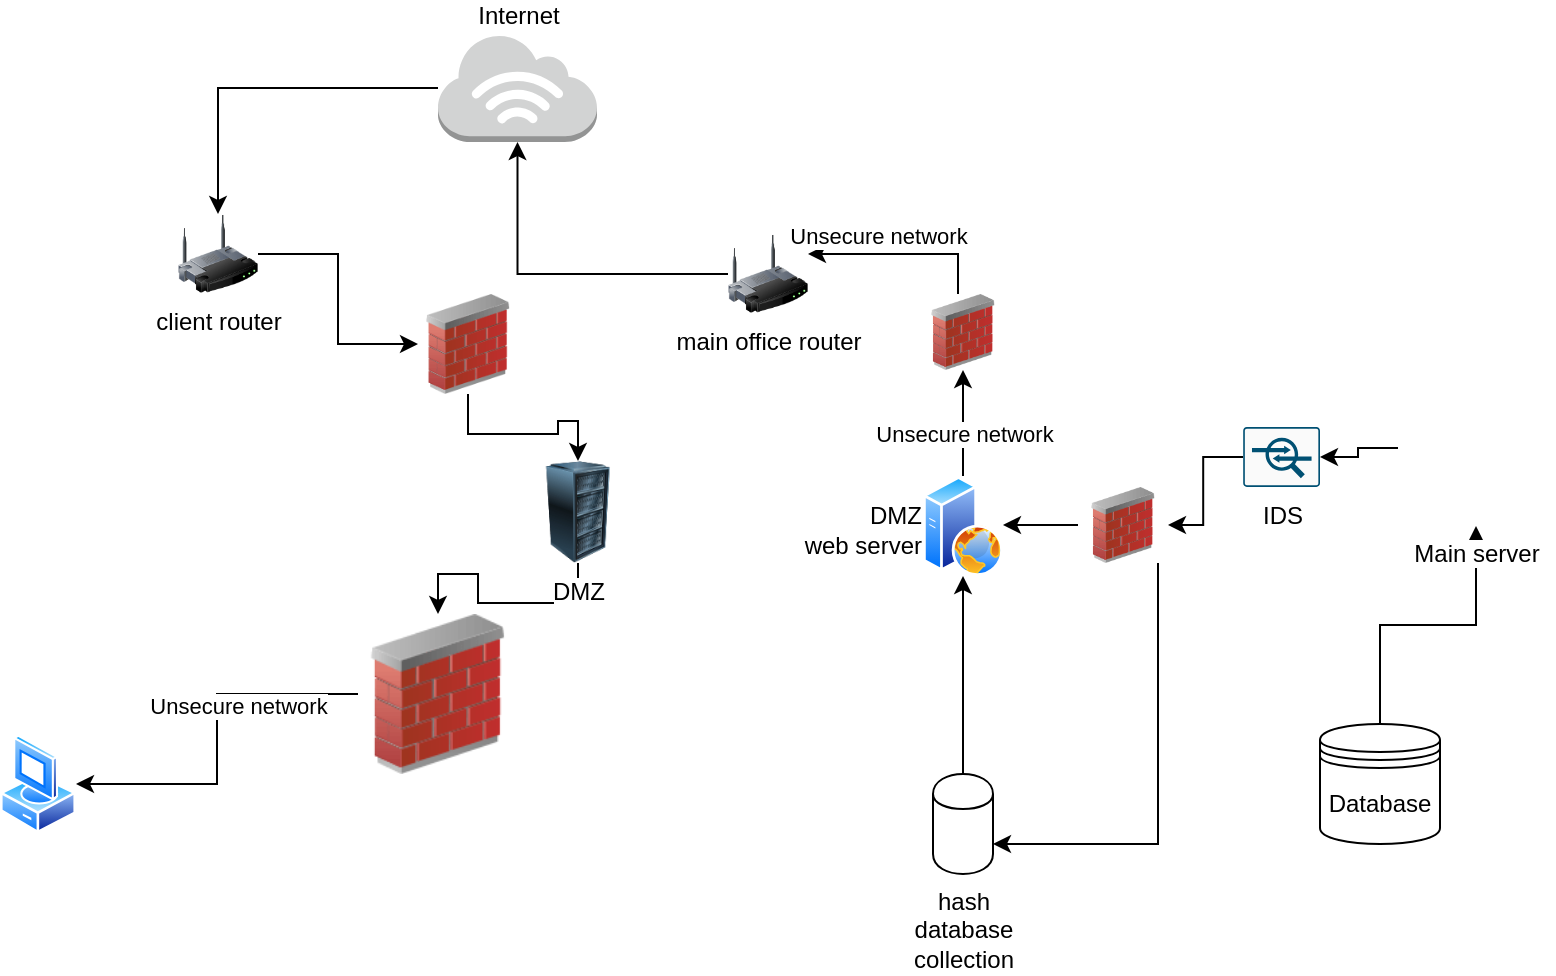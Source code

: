 <mxfile version="13.2.3" type="device"><diagram id="ZnDlUoKFqXpn-vaYtYUQ" name="Page-1"><mxGraphModel dx="2272" dy="800" grid="1" gridSize="10" guides="1" tooltips="1" connect="1" arrows="1" fold="1" page="1" pageScale="1" pageWidth="850" pageHeight="1100" math="0" shadow="0"><root><mxCell id="0"/><mxCell id="1" parent="0"/><mxCell id="E3sxaYDDyseFAgQ-YkL6-18" style="edgeStyle=orthogonalEdgeStyle;rounded=0;orthogonalLoop=1;jettySize=auto;html=1;" parent="1" source="E3sxaYDDyseFAgQ-YkL6-1" target="E3sxaYDDyseFAgQ-YkL6-3" edge="1"><mxGeometry relative="1" as="geometry"/></mxCell><mxCell id="E3sxaYDDyseFAgQ-YkL6-1" value="Database&lt;br&gt;" style="shape=datastore;whiteSpace=wrap;html=1;verticalAlign=middle;" parent="1" vertex="1"><mxGeometry x="-149" y="465" width="60" height="60" as="geometry"/></mxCell><mxCell id="E3sxaYDDyseFAgQ-YkL6-8" style="edgeStyle=orthogonalEdgeStyle;rounded=0;orthogonalLoop=1;jettySize=auto;html=1;" parent="1" source="q1_GbnfR9idNq1aAvDQ1-1" target="E3sxaYDDyseFAgQ-YkL6-7" edge="1"><mxGeometry relative="1" as="geometry"><Array as="points"><mxPoint x="-330" y="230"/></Array></mxGeometry></mxCell><mxCell id="E3sxaYDDyseFAgQ-YkL6-13" value="Unsecure network" style="edgeLabel;html=1;align=center;verticalAlign=bottom;resizable=0;points=[];" parent="E3sxaYDDyseFAgQ-YkL6-8" vertex="1" connectable="0"><mxGeometry x="-0.035" y="-14" relative="1" as="geometry"><mxPoint x="-14" y="13" as="offset"/></mxGeometry></mxCell><mxCell id="E3sxaYDDyseFAgQ-YkL6-3" value="Main server" style="shape=image;html=1;verticalAlign=top;verticalLabelPosition=bottom;labelBackgroundColor=#ffffff;imageAspect=0;aspect=fixed;image=https://cdn2.iconfinder.com/data/icons/whcompare-isometric-web-hosting-servers/50/server-128.png" parent="1" vertex="1"><mxGeometry x="-110" y="288" width="78" height="78" as="geometry"/></mxCell><mxCell id="E3sxaYDDyseFAgQ-YkL6-16" style="edgeStyle=orthogonalEdgeStyle;rounded=0;orthogonalLoop=1;jettySize=auto;html=1;" parent="1" source="cTF22vVgcDHajbKTjo2b-4" target="E3sxaYDDyseFAgQ-YkL6-19" edge="1"><mxGeometry relative="1" as="geometry"><mxPoint x="-760" y="400" as="targetPoint"/></mxGeometry></mxCell><mxCell id="E3sxaYDDyseFAgQ-YkL6-17" value="Unsecure network" style="edgeLabel;html=1;align=center;verticalAlign=middle;resizable=0;points=[];" parent="E3sxaYDDyseFAgQ-YkL6-16" vertex="1" connectable="0"><mxGeometry x="-0.052" y="29" relative="1" as="geometry"><mxPoint x="-19" y="-12" as="offset"/></mxGeometry></mxCell><mxCell id="E3sxaYDDyseFAgQ-YkL6-15" style="edgeStyle=orthogonalEdgeStyle;rounded=0;orthogonalLoop=1;jettySize=auto;html=1;" parent="1" source="E3sxaYDDyseFAgQ-YkL6-6" target="E3sxaYDDyseFAgQ-YkL6-5" edge="1"><mxGeometry relative="1" as="geometry"/></mxCell><mxCell id="E3sxaYDDyseFAgQ-YkL6-6" value="Internet" style="outlineConnect=0;dashed=0;verticalLabelPosition=top;verticalAlign=bottom;align=center;html=1;shape=mxgraph.aws3.internet_3;fillColor=#D2D3D3;gradientColor=none;labelPosition=center;" parent="1" vertex="1"><mxGeometry x="-590" y="120" width="79.5" height="54" as="geometry"/></mxCell><mxCell id="E3sxaYDDyseFAgQ-YkL6-14" style="edgeStyle=orthogonalEdgeStyle;rounded=0;orthogonalLoop=1;jettySize=auto;html=1;" parent="1" source="E3sxaYDDyseFAgQ-YkL6-7" target="E3sxaYDDyseFAgQ-YkL6-6" edge="1"><mxGeometry relative="1" as="geometry"/></mxCell><mxCell id="E3sxaYDDyseFAgQ-YkL6-7" value="main office router" style="image;html=1;labelBackgroundColor=#ffffff;image=img/lib/clip_art/networking/Wireless_Router_128x128.png" parent="1" vertex="1"><mxGeometry x="-445" y="220" width="40" height="40" as="geometry"/></mxCell><mxCell id="E3sxaYDDyseFAgQ-YkL6-19" value="" style="aspect=fixed;perimeter=ellipsePerimeter;html=1;align=center;shadow=0;dashed=0;spacingTop=3;image;image=img/lib/active_directory/vista_client.svg;" parent="1" vertex="1"><mxGeometry x="-809" y="470" width="38" height="50" as="geometry"/></mxCell><mxCell id="q1_GbnfR9idNq1aAvDQ1-11" style="edgeStyle=orthogonalEdgeStyle;rounded=0;orthogonalLoop=1;jettySize=auto;html=1;entryX=1;entryY=0.7;entryDx=0;entryDy=0;" edge="1" parent="1" source="cTF22vVgcDHajbKTjo2b-1" target="q1_GbnfR9idNq1aAvDQ1-7"><mxGeometry relative="1" as="geometry"><mxPoint x="-227.5" y="420" as="targetPoint"/><Array as="points"><mxPoint x="-230" y="525"/></Array></mxGeometry></mxCell><mxCell id="cTF22vVgcDHajbKTjo2b-1" value="" style="image;html=1;labelBackgroundColor=#ffffff;image=img/lib/clip_art/networking/Firewall_02_128x128.png" parent="1" vertex="1"><mxGeometry x="-270" y="346.5" width="45" height="38" as="geometry"/></mxCell><mxCell id="cTF22vVgcDHajbKTjo2b-2" style="edgeStyle=orthogonalEdgeStyle;rounded=0;orthogonalLoop=1;jettySize=auto;html=1;" parent="1" source="q1_GbnfR9idNq1aAvDQ1-12" target="cTF22vVgcDHajbKTjo2b-1" edge="1"><mxGeometry relative="1" as="geometry"><Array as="points"/><mxPoint x="-260" y="240" as="sourcePoint"/><mxPoint x="-405" y="240" as="targetPoint"/></mxGeometry></mxCell><mxCell id="cTF22vVgcDHajbKTjo2b-4" value="" style="image;html=1;labelBackgroundColor=#ffffff;image=img/lib/clip_art/networking/Firewall_02_128x128.png" parent="1" vertex="1"><mxGeometry x="-630" y="410" width="80" height="80" as="geometry"/></mxCell><mxCell id="cTF22vVgcDHajbKTjo2b-5" style="edgeStyle=orthogonalEdgeStyle;rounded=0;orthogonalLoop=1;jettySize=auto;html=1;" parent="1" source="cTF22vVgcDHajbKTjo2b-7" target="cTF22vVgcDHajbKTjo2b-4" edge="1"><mxGeometry relative="1" as="geometry"><mxPoint x="-771" y="370" as="targetPoint"/><mxPoint x="-690" y="251.2" as="sourcePoint"/></mxGeometry></mxCell><mxCell id="cTF22vVgcDHajbKTjo2b-7" value="DMZ" style="image;html=1;labelBackgroundColor=#ffffff;image=img/lib/clip_art/computers/Server_Rack_128x128.png" parent="1" vertex="1"><mxGeometry x="-550" y="333.5" width="60" height="51" as="geometry"/></mxCell><mxCell id="cTF22vVgcDHajbKTjo2b-8" style="edgeStyle=orthogonalEdgeStyle;rounded=0;orthogonalLoop=1;jettySize=auto;html=1;" parent="1" source="cTF22vVgcDHajbKTjo2b-9" target="cTF22vVgcDHajbKTjo2b-7" edge="1"><mxGeometry relative="1" as="geometry"><mxPoint x="-590" y="410" as="targetPoint"/><mxPoint x="-650" y="251.2" as="sourcePoint"/></mxGeometry></mxCell><mxCell id="cTF22vVgcDHajbKTjo2b-9" value="" style="image;html=1;labelBackgroundColor=#ffffff;image=img/lib/clip_art/networking/Firewall_02_128x128.png" parent="1" vertex="1"><mxGeometry x="-600" y="250" width="50" height="50" as="geometry"/></mxCell><mxCell id="cTF22vVgcDHajbKTjo2b-10" style="edgeStyle=orthogonalEdgeStyle;rounded=0;orthogonalLoop=1;jettySize=auto;html=1;" parent="1" source="E3sxaYDDyseFAgQ-YkL6-5" target="cTF22vVgcDHajbKTjo2b-9" edge="1"><mxGeometry relative="1" as="geometry"><mxPoint x="-560" y="320" as="targetPoint"/><mxPoint x="-650" y="251.2" as="sourcePoint"/></mxGeometry></mxCell><mxCell id="E3sxaYDDyseFAgQ-YkL6-5" value="client router" style="image;html=1;labelBackgroundColor=#ffffff;image=img/lib/clip_art/networking/Wireless_Router_128x128.png" parent="1" vertex="1"><mxGeometry x="-720" y="210" width="40" height="40" as="geometry"/></mxCell><mxCell id="q1_GbnfR9idNq1aAvDQ1-1" value="" style="image;html=1;labelBackgroundColor=#ffffff;image=img/lib/clip_art/networking/Firewall_02_128x128.png" vertex="1" parent="1"><mxGeometry x="-350" y="250" width="45" height="38" as="geometry"/></mxCell><mxCell id="q1_GbnfR9idNq1aAvDQ1-2" style="edgeStyle=orthogonalEdgeStyle;rounded=0;orthogonalLoop=1;jettySize=auto;html=1;" edge="1" parent="1" source="q1_GbnfR9idNq1aAvDQ1-4" target="q1_GbnfR9idNq1aAvDQ1-1"><mxGeometry relative="1" as="geometry"><Array as="points"/><mxPoint x="-250" y="380" as="sourcePoint"/><mxPoint x="-405" y="230" as="targetPoint"/></mxGeometry></mxCell><mxCell id="q1_GbnfR9idNq1aAvDQ1-3" value="Unsecure network" style="edgeLabel;html=1;align=center;verticalAlign=bottom;resizable=0;points=[];" vertex="1" connectable="0" parent="q1_GbnfR9idNq1aAvDQ1-2"><mxGeometry x="-0.035" y="-14" relative="1" as="geometry"><mxPoint x="-14" y="13" as="offset"/></mxGeometry></mxCell><mxCell id="q1_GbnfR9idNq1aAvDQ1-4" value="DMZ&lt;br&gt;web server" style="aspect=fixed;perimeter=ellipsePerimeter;html=1;align=right;shadow=0;dashed=0;spacingTop=3;image;image=img/lib/active_directory/web_server.svg;labelPosition=left;verticalLabelPosition=middle;verticalAlign=middle;" vertex="1" parent="1"><mxGeometry x="-347.5" y="341" width="40" height="50" as="geometry"/></mxCell><mxCell id="q1_GbnfR9idNq1aAvDQ1-5" style="edgeStyle=orthogonalEdgeStyle;rounded=0;orthogonalLoop=1;jettySize=auto;html=1;" edge="1" parent="1" source="cTF22vVgcDHajbKTjo2b-1" target="q1_GbnfR9idNq1aAvDQ1-4"><mxGeometry relative="1" as="geometry"><Array as="points"><mxPoint x="-330" y="380"/></Array><mxPoint x="-250" y="380" as="sourcePoint"/><mxPoint x="-330" y="288" as="targetPoint"/></mxGeometry></mxCell><mxCell id="q1_GbnfR9idNq1aAvDQ1-18" style="edgeStyle=orthogonalEdgeStyle;rounded=0;orthogonalLoop=1;jettySize=auto;html=1;" edge="1" parent="1" source="q1_GbnfR9idNq1aAvDQ1-7" target="q1_GbnfR9idNq1aAvDQ1-4"><mxGeometry relative="1" as="geometry"/></mxCell><mxCell id="q1_GbnfR9idNq1aAvDQ1-7" value="hash database collection" style="shape=cylinder;whiteSpace=wrap;html=1;boundedLbl=1;backgroundOutline=1;labelPosition=center;verticalLabelPosition=bottom;align=center;verticalAlign=top;" vertex="1" parent="1"><mxGeometry x="-342.5" y="490" width="30" height="50" as="geometry"/></mxCell><mxCell id="q1_GbnfR9idNq1aAvDQ1-12" value="IDS" style="points=[[0.015,0.015,0],[0.985,0.015,0],[0.985,0.985,0],[0.015,0.985,0],[0.25,0,0],[0.5,0,0],[0.75,0,0],[1,0.25,0],[1,0.5,0],[1,0.75,0],[0.75,1,0],[0.5,1,0],[0.25,1,0],[0,0.75,0],[0,0.5,0],[0,0.25,0]];verticalLabelPosition=bottom;html=1;verticalAlign=top;aspect=fixed;align=center;pointerEvents=1;shape=mxgraph.cisco19.rect;prIcon=ips_ids;fillColor=#FAFAFA;strokeColor=#005073;" vertex="1" parent="1"><mxGeometry x="-187.4" y="316.5" width="38.4" height="30" as="geometry"/></mxCell><mxCell id="q1_GbnfR9idNq1aAvDQ1-13" style="edgeStyle=orthogonalEdgeStyle;rounded=0;orthogonalLoop=1;jettySize=auto;html=1;" edge="1" parent="1" source="E3sxaYDDyseFAgQ-YkL6-3" target="q1_GbnfR9idNq1aAvDQ1-12"><mxGeometry relative="1" as="geometry"><Array as="points"/><mxPoint x="-110" y="327" as="sourcePoint"/><mxPoint x="-225" y="365.5" as="targetPoint"/></mxGeometry></mxCell></root></mxGraphModel></diagram></mxfile>